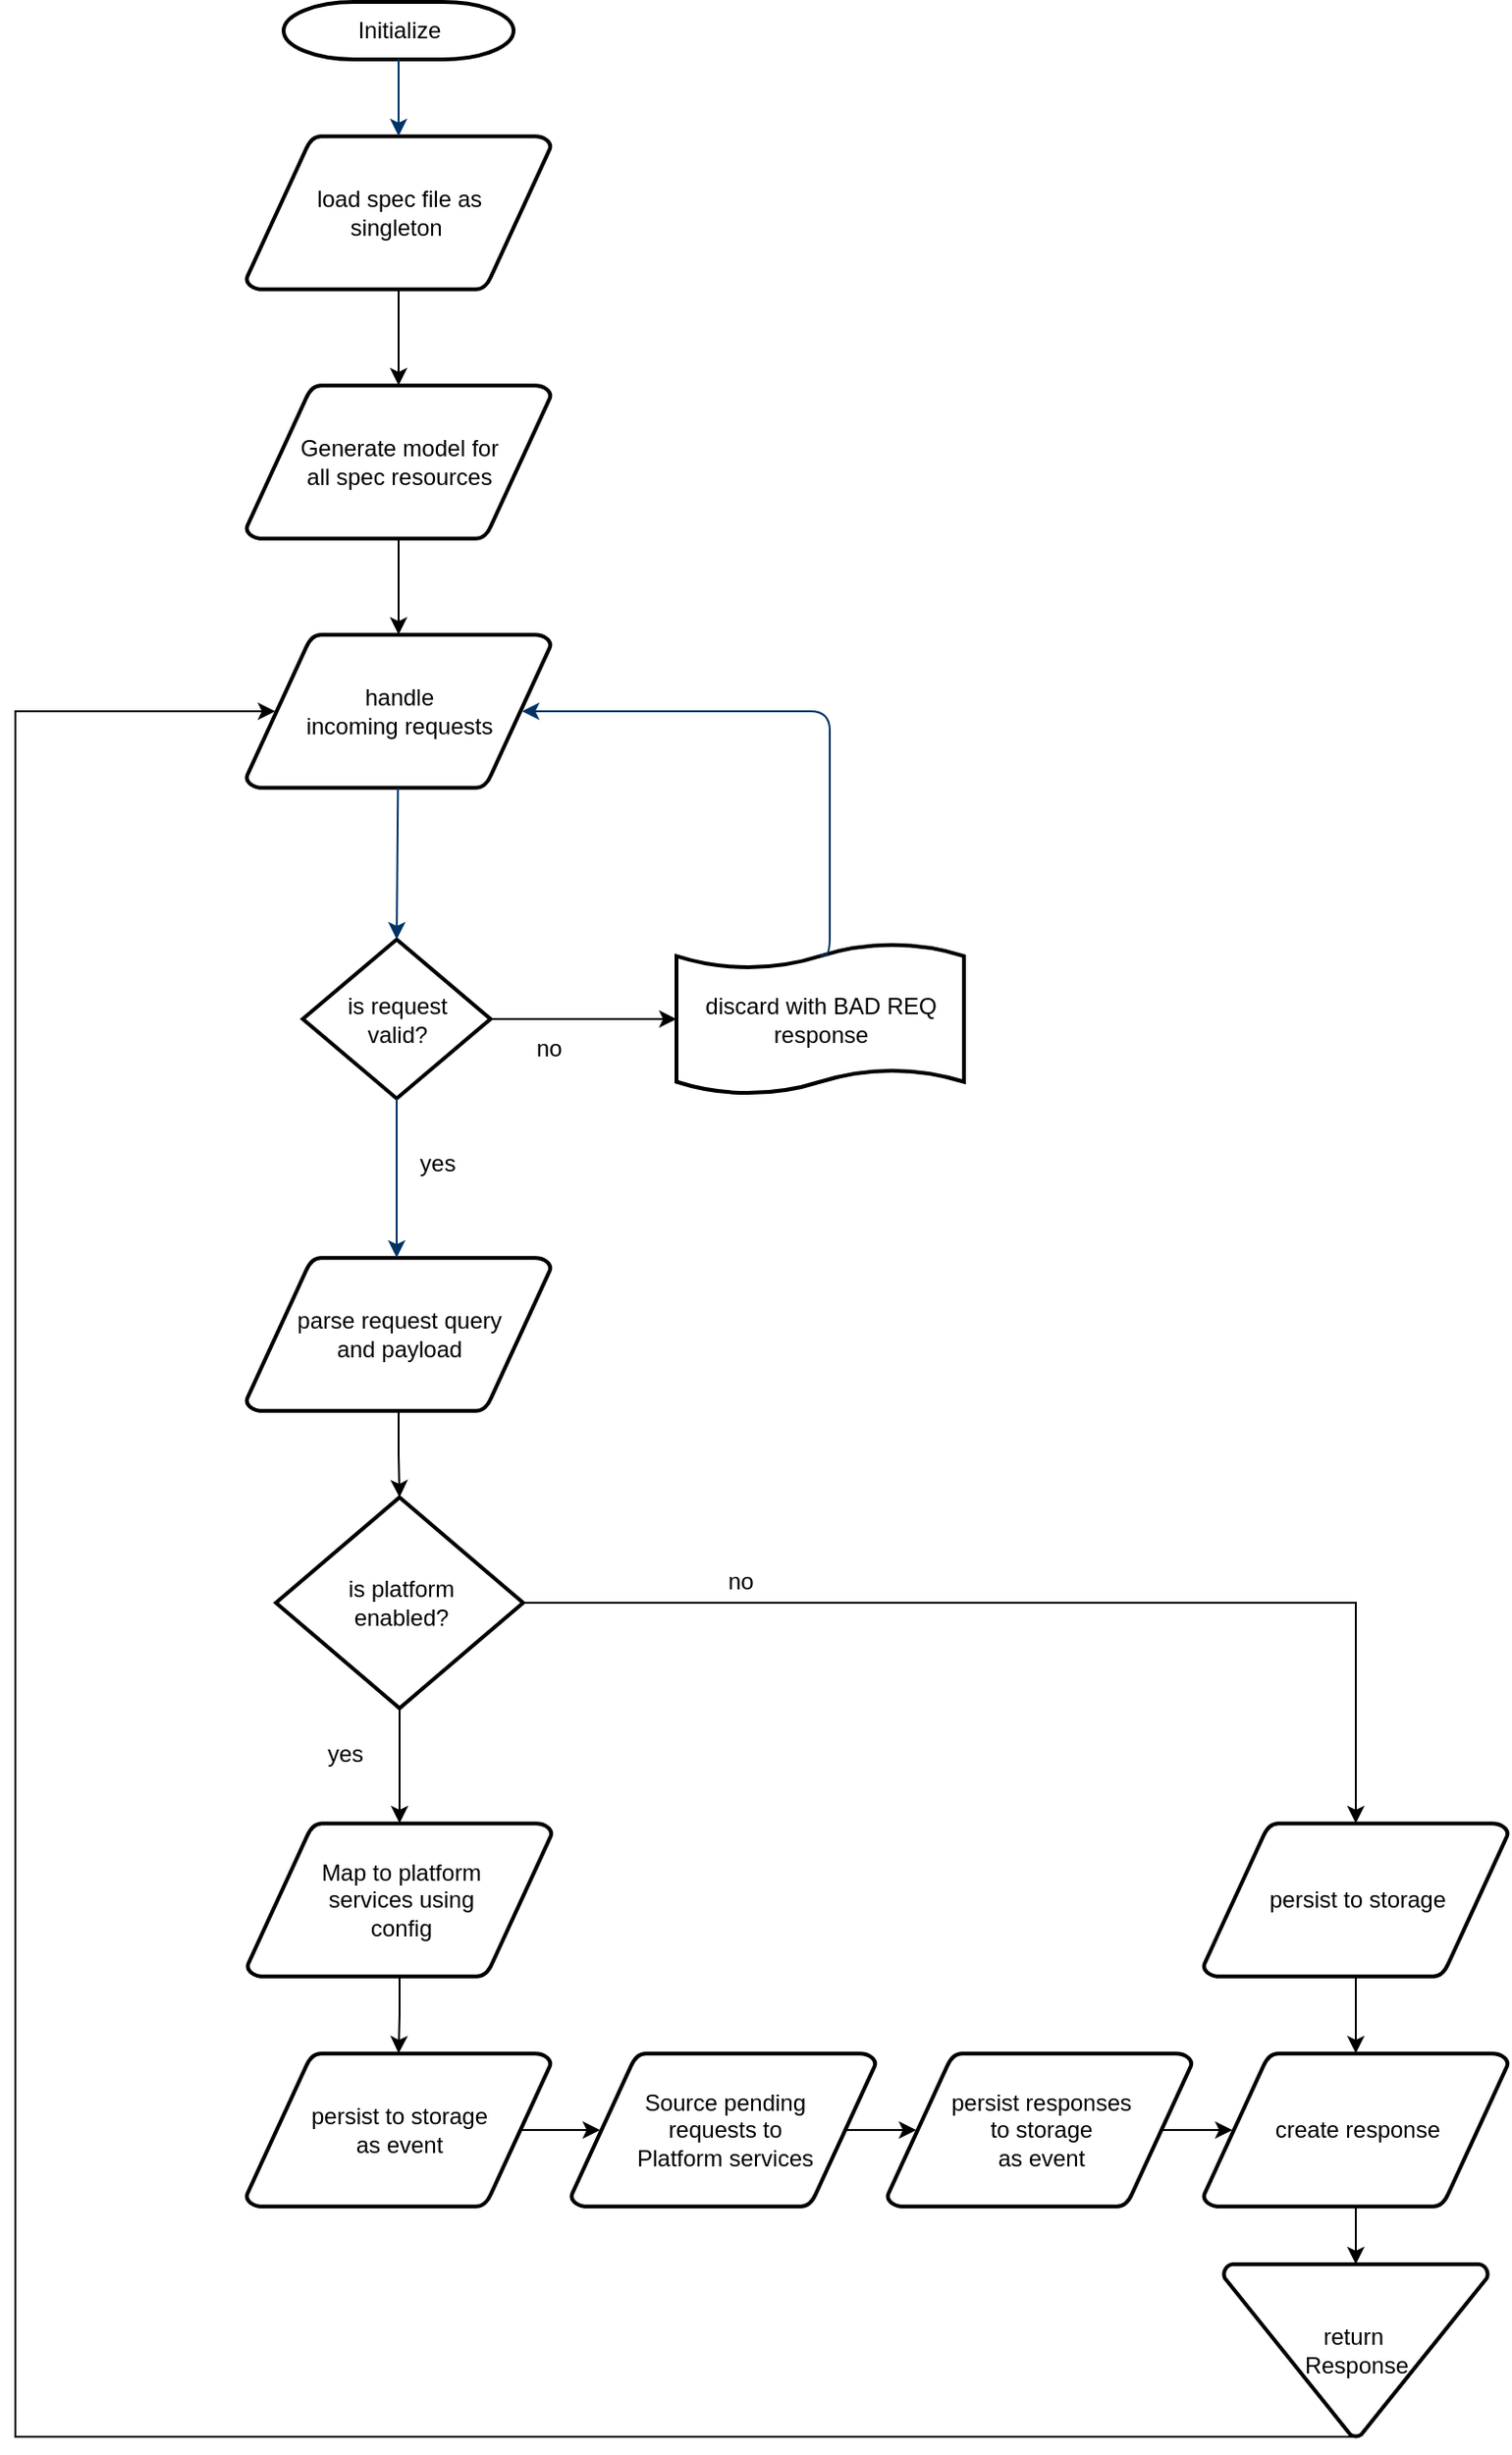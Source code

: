 <mxfile version="14.7.0" type="github">
  <diagram id="6a731a19-8d31-9384-78a2-239565b7b9f0" name="Page-1">
    <mxGraphModel dx="1350" dy="1601" grid="1" gridSize="10" guides="1" tooltips="1" connect="1" arrows="1" fold="1" page="1" pageScale="1" pageWidth="1169" pageHeight="827" background="#ffffff" math="0" shadow="0">
      <root>
        <mxCell id="0" />
        <mxCell id="1" parent="0" />
        <mxCell id="2" value="Initialize" style="shape=mxgraph.flowchart.terminator;strokeWidth=2;gradientColor=none;gradientDirection=north;fontStyle=0;html=1;" parent="1" vertex="1">
          <mxGeometry x="270" y="-10" width="120" height="30" as="geometry" />
        </mxCell>
        <mxCell id="H9c6U2pvoDiHtEuei6BZ-58" style="edgeStyle=orthogonalEdgeStyle;rounded=0;orthogonalLoop=1;jettySize=auto;html=1;exitX=0.5;exitY=1;exitDx=0;exitDy=0;exitPerimeter=0;" parent="1" source="3" target="H9c6U2pvoDiHtEuei6BZ-57" edge="1">
          <mxGeometry relative="1" as="geometry" />
        </mxCell>
        <mxCell id="3" value="load spec file as &lt;br&gt;singleton&amp;nbsp;" style="shape=mxgraph.flowchart.data;strokeWidth=2;gradientColor=none;gradientDirection=north;fontStyle=0;html=1;" parent="1" vertex="1">
          <mxGeometry x="250.5" y="60" width="159" height="80" as="geometry" />
        </mxCell>
        <mxCell id="H9c6U2pvoDiHtEuei6BZ-82" style="edgeStyle=orthogonalEdgeStyle;rounded=0;orthogonalLoop=1;jettySize=auto;html=1;exitX=0.5;exitY=1;exitDx=0;exitDy=0;exitPerimeter=0;entryX=0.5;entryY=0;entryDx=0;entryDy=0;entryPerimeter=0;" parent="1" source="4" target="H9c6U2pvoDiHtEuei6BZ-77" edge="1">
          <mxGeometry relative="1" as="geometry" />
        </mxCell>
        <mxCell id="4" value="parse request query &lt;br&gt;and payload" style="shape=mxgraph.flowchart.data;strokeWidth=2;gradientColor=none;gradientDirection=north;fontStyle=0;html=1;" parent="1" vertex="1">
          <mxGeometry x="250.5" y="645" width="159" height="80" as="geometry" />
        </mxCell>
        <mxCell id="5" value="handle&lt;br&gt;incoming requests" style="shape=mxgraph.flowchart.data;strokeWidth=2;gradientColor=none;gradientDirection=north;fontStyle=0;html=1;" parent="1" vertex="1">
          <mxGeometry x="250.5" y="320" width="159" height="80" as="geometry" />
        </mxCell>
        <mxCell id="H9c6U2pvoDiHtEuei6BZ-61" style="edgeStyle=orthogonalEdgeStyle;rounded=0;orthogonalLoop=1;jettySize=auto;html=1;" parent="1" source="6" target="51" edge="1">
          <mxGeometry relative="1" as="geometry" />
        </mxCell>
        <mxCell id="6" value="is request &lt;br&gt;valid?" style="shape=mxgraph.flowchart.decision;strokeWidth=2;gradientColor=none;gradientDirection=north;fontStyle=0;html=1;" parent="1" vertex="1">
          <mxGeometry x="280" y="479" width="98" height="83" as="geometry" />
        </mxCell>
        <mxCell id="7" style="fontStyle=1;strokeColor=#003366;strokeWidth=1;html=1;" parent="1" source="2" target="3" edge="1">
          <mxGeometry relative="1" as="geometry" />
        </mxCell>
        <mxCell id="9" style="entryX=0.5;entryY=0;entryPerimeter=0;fontStyle=1;strokeColor=#003366;strokeWidth=1;html=1;" parent="1" source="5" target="6" edge="1">
          <mxGeometry relative="1" as="geometry" />
        </mxCell>
        <mxCell id="11" value="no" style="text;fontStyle=0;html=1;strokeColor=none;gradientColor=none;fillColor=none;strokeWidth=2;" parent="1" vertex="1">
          <mxGeometry x="400" y="522" width="40" height="26" as="geometry" />
        </mxCell>
        <mxCell id="12" value="" style="edgeStyle=elbowEdgeStyle;elbow=horizontal;fontColor=#001933;fontStyle=1;strokeColor=#003366;strokeWidth=1;html=1;" parent="1" source="6" target="4" edge="1">
          <mxGeometry x="10" y="135" width="100" height="100" as="geometry">
            <mxPoint x="10" y="235" as="sourcePoint" />
            <mxPoint x="110" y="135" as="targetPoint" />
          </mxGeometry>
        </mxCell>
        <mxCell id="14" value="yes" style="text;fontStyle=0;html=1;strokeColor=none;gradientColor=none;fillColor=none;strokeWidth=2;align=center;" parent="1" vertex="1">
          <mxGeometry x="330" y="582" width="40" height="26" as="geometry" />
        </mxCell>
        <mxCell id="51" value="discard with BAD REQ&lt;br&gt;response" style="shape=mxgraph.flowchart.paper_tape;strokeWidth=2;gradientColor=none;gradientDirection=north;fontStyle=0;html=1;" parent="1" vertex="1">
          <mxGeometry x="475" y="480" width="150" height="81" as="geometry" />
        </mxCell>
        <mxCell id="52" value="" style="edgeStyle=elbowEdgeStyle;elbow=horizontal;exitX=0.5;exitY=0.09;exitPerimeter=0;entryX=0.905;entryY=0.5;entryPerimeter=0;fontStyle=1;strokeColor=#003366;strokeWidth=1;html=1;" parent="1" source="51" target="5" edge="1">
          <mxGeometry x="10" y="189" width="100" height="100" as="geometry">
            <mxPoint x="10" y="289" as="sourcePoint" />
            <mxPoint x="110" y="189" as="targetPoint" />
            <Array as="points">
              <mxPoint x="555" y="489" />
            </Array>
          </mxGeometry>
        </mxCell>
        <mxCell id="H9c6U2pvoDiHtEuei6BZ-59" style="edgeStyle=orthogonalEdgeStyle;rounded=0;orthogonalLoop=1;jettySize=auto;html=1;exitX=0.5;exitY=1;exitDx=0;exitDy=0;exitPerimeter=0;" parent="1" source="H9c6U2pvoDiHtEuei6BZ-57" target="5" edge="1">
          <mxGeometry relative="1" as="geometry" />
        </mxCell>
        <mxCell id="H9c6U2pvoDiHtEuei6BZ-57" value="Generate model for&lt;br&gt;all spec resources" style="shape=mxgraph.flowchart.data;strokeWidth=2;gradientColor=none;gradientDirection=north;fontStyle=0;html=1;" parent="1" vertex="1">
          <mxGeometry x="250.5" y="190" width="159" height="80" as="geometry" />
        </mxCell>
        <mxCell id="WJ-opYIm4uMgxABvQjzb-54" style="edgeStyle=orthogonalEdgeStyle;rounded=0;orthogonalLoop=1;jettySize=auto;html=1;exitX=0.905;exitY=0.5;exitDx=0;exitDy=0;exitPerimeter=0;entryX=0.095;entryY=0.5;entryDx=0;entryDy=0;entryPerimeter=0;" edge="1" parent="1" source="H9c6U2pvoDiHtEuei6BZ-68" target="H9c6U2pvoDiHtEuei6BZ-70">
          <mxGeometry relative="1" as="geometry" />
        </mxCell>
        <mxCell id="H9c6U2pvoDiHtEuei6BZ-68" value="Source pending &lt;br&gt;requests to &lt;br&gt;Platform services" style="shape=mxgraph.flowchart.data;strokeWidth=2;gradientColor=none;gradientDirection=north;fontStyle=0;html=1;" parent="1" vertex="1">
          <mxGeometry x="420" y="1060" width="159" height="80" as="geometry" />
        </mxCell>
        <mxCell id="WJ-opYIm4uMgxABvQjzb-55" style="edgeStyle=orthogonalEdgeStyle;rounded=0;orthogonalLoop=1;jettySize=auto;html=1;exitX=0.905;exitY=0.5;exitDx=0;exitDy=0;exitPerimeter=0;entryX=0.095;entryY=0.5;entryDx=0;entryDy=0;entryPerimeter=0;" edge="1" parent="1" source="H9c6U2pvoDiHtEuei6BZ-70" target="H9c6U2pvoDiHtEuei6BZ-76">
          <mxGeometry relative="1" as="geometry" />
        </mxCell>
        <mxCell id="H9c6U2pvoDiHtEuei6BZ-70" value="persist responses&lt;br&gt;to storage&lt;br&gt;as event" style="shape=mxgraph.flowchart.data;strokeWidth=2;gradientColor=none;gradientDirection=north;fontStyle=0;html=1;" parent="1" vertex="1">
          <mxGeometry x="585" y="1060" width="159" height="80" as="geometry" />
        </mxCell>
        <mxCell id="H9c6U2pvoDiHtEuei6BZ-95" style="edgeStyle=orthogonalEdgeStyle;rounded=0;orthogonalLoop=1;jettySize=auto;html=1;exitX=0.5;exitY=1;exitDx=0;exitDy=0;exitPerimeter=0;" parent="1" source="H9c6U2pvoDiHtEuei6BZ-76" target="H9c6U2pvoDiHtEuei6BZ-94" edge="1">
          <mxGeometry relative="1" as="geometry" />
        </mxCell>
        <mxCell id="H9c6U2pvoDiHtEuei6BZ-76" value="create response" style="shape=mxgraph.flowchart.data;strokeWidth=2;gradientColor=none;gradientDirection=north;fontStyle=0;html=1;" parent="1" vertex="1">
          <mxGeometry x="750" y="1060" width="159" height="80" as="geometry" />
        </mxCell>
        <mxCell id="H9c6U2pvoDiHtEuei6BZ-83" style="edgeStyle=orthogonalEdgeStyle;rounded=0;orthogonalLoop=1;jettySize=auto;html=1;exitX=0.5;exitY=1;exitDx=0;exitDy=0;exitPerimeter=0;entryX=0.5;entryY=0;entryDx=0;entryDy=0;entryPerimeter=0;" parent="1" source="H9c6U2pvoDiHtEuei6BZ-77" target="H9c6U2pvoDiHtEuei6BZ-79" edge="1">
          <mxGeometry relative="1" as="geometry" />
        </mxCell>
        <mxCell id="H9c6U2pvoDiHtEuei6BZ-91" style="edgeStyle=orthogonalEdgeStyle;rounded=0;orthogonalLoop=1;jettySize=auto;html=1;exitX=1;exitY=0.5;exitDx=0;exitDy=0;exitPerimeter=0;" parent="1" source="H9c6U2pvoDiHtEuei6BZ-77" target="H9c6U2pvoDiHtEuei6BZ-90" edge="1">
          <mxGeometry relative="1" as="geometry" />
        </mxCell>
        <mxCell id="H9c6U2pvoDiHtEuei6BZ-77" value="is platform &lt;br&gt;enabled?" style="shape=mxgraph.flowchart.decision;strokeWidth=2;gradientColor=none;gradientDirection=north;fontStyle=0;html=1;" parent="1" vertex="1">
          <mxGeometry x="266" y="770" width="129" height="110" as="geometry" />
        </mxCell>
        <mxCell id="WJ-opYIm4uMgxABvQjzb-53" style="edgeStyle=orthogonalEdgeStyle;rounded=0;orthogonalLoop=1;jettySize=auto;html=1;exitX=0.905;exitY=0.5;exitDx=0;exitDy=0;exitPerimeter=0;entryX=0.095;entryY=0.5;entryDx=0;entryDy=0;entryPerimeter=0;" edge="1" parent="1" source="H9c6U2pvoDiHtEuei6BZ-78" target="H9c6U2pvoDiHtEuei6BZ-68">
          <mxGeometry relative="1" as="geometry" />
        </mxCell>
        <mxCell id="H9c6U2pvoDiHtEuei6BZ-78" value="persist to storage&lt;br&gt;as event" style="shape=mxgraph.flowchart.data;strokeWidth=2;gradientColor=none;gradientDirection=north;fontStyle=0;html=1;" parent="1" vertex="1">
          <mxGeometry x="250.5" y="1060" width="159" height="80" as="geometry" />
        </mxCell>
        <mxCell id="H9c6U2pvoDiHtEuei6BZ-86" style="edgeStyle=orthogonalEdgeStyle;rounded=0;orthogonalLoop=1;jettySize=auto;html=1;exitX=0.5;exitY=1;exitDx=0;exitDy=0;exitPerimeter=0;" parent="1" source="H9c6U2pvoDiHtEuei6BZ-79" target="H9c6U2pvoDiHtEuei6BZ-78" edge="1">
          <mxGeometry relative="1" as="geometry" />
        </mxCell>
        <mxCell id="H9c6U2pvoDiHtEuei6BZ-79" value="Map to platform&lt;br&gt;services using &lt;br&gt;config" style="shape=mxgraph.flowchart.data;strokeWidth=2;gradientColor=none;gradientDirection=north;fontStyle=0;html=1;" parent="1" vertex="1">
          <mxGeometry x="251" y="940" width="159" height="80" as="geometry" />
        </mxCell>
        <mxCell id="H9c6U2pvoDiHtEuei6BZ-87" value="yes" style="text;fontStyle=0;html=1;strokeColor=none;gradientColor=none;fillColor=none;strokeWidth=2;" parent="1" vertex="1">
          <mxGeometry x="291" y="890" width="40" height="26" as="geometry" />
        </mxCell>
        <mxCell id="H9c6U2pvoDiHtEuei6BZ-89" value="no" style="text;fontStyle=0;html=1;strokeColor=none;gradientColor=none;fillColor=none;strokeWidth=2;" parent="1" vertex="1">
          <mxGeometry x="500" y="800" width="40" height="26" as="geometry" />
        </mxCell>
        <mxCell id="H9c6U2pvoDiHtEuei6BZ-92" style="edgeStyle=orthogonalEdgeStyle;rounded=0;orthogonalLoop=1;jettySize=auto;html=1;exitX=0.5;exitY=1;exitDx=0;exitDy=0;exitPerimeter=0;" parent="1" source="H9c6U2pvoDiHtEuei6BZ-90" target="H9c6U2pvoDiHtEuei6BZ-76" edge="1">
          <mxGeometry relative="1" as="geometry" />
        </mxCell>
        <mxCell id="H9c6U2pvoDiHtEuei6BZ-90" value="persist to storage" style="shape=mxgraph.flowchart.data;strokeWidth=2;gradientColor=none;gradientDirection=north;fontStyle=0;html=1;" parent="1" vertex="1">
          <mxGeometry x="750" y="940" width="159" height="80" as="geometry" />
        </mxCell>
        <mxCell id="H9c6U2pvoDiHtEuei6BZ-96" style="edgeStyle=orthogonalEdgeStyle;rounded=0;orthogonalLoop=1;jettySize=auto;html=1;exitX=0.5;exitY=1;exitDx=0;exitDy=0;exitPerimeter=0;entryX=0.095;entryY=0.5;entryDx=0;entryDy=0;entryPerimeter=0;" parent="1" source="H9c6U2pvoDiHtEuei6BZ-94" target="5" edge="1">
          <mxGeometry relative="1" as="geometry">
            <Array as="points">
              <mxPoint x="130" y="1260" />
              <mxPoint x="130" y="360" />
            </Array>
          </mxGeometry>
        </mxCell>
        <mxCell id="H9c6U2pvoDiHtEuei6BZ-94" value="return&amp;nbsp;&lt;br&gt;Response" style="strokeWidth=2;html=1;shape=mxgraph.flowchart.merge_or_storage;whiteSpace=wrap;" parent="1" vertex="1">
          <mxGeometry x="760.5" y="1170" width="138" height="90" as="geometry" />
        </mxCell>
      </root>
    </mxGraphModel>
  </diagram>
</mxfile>
